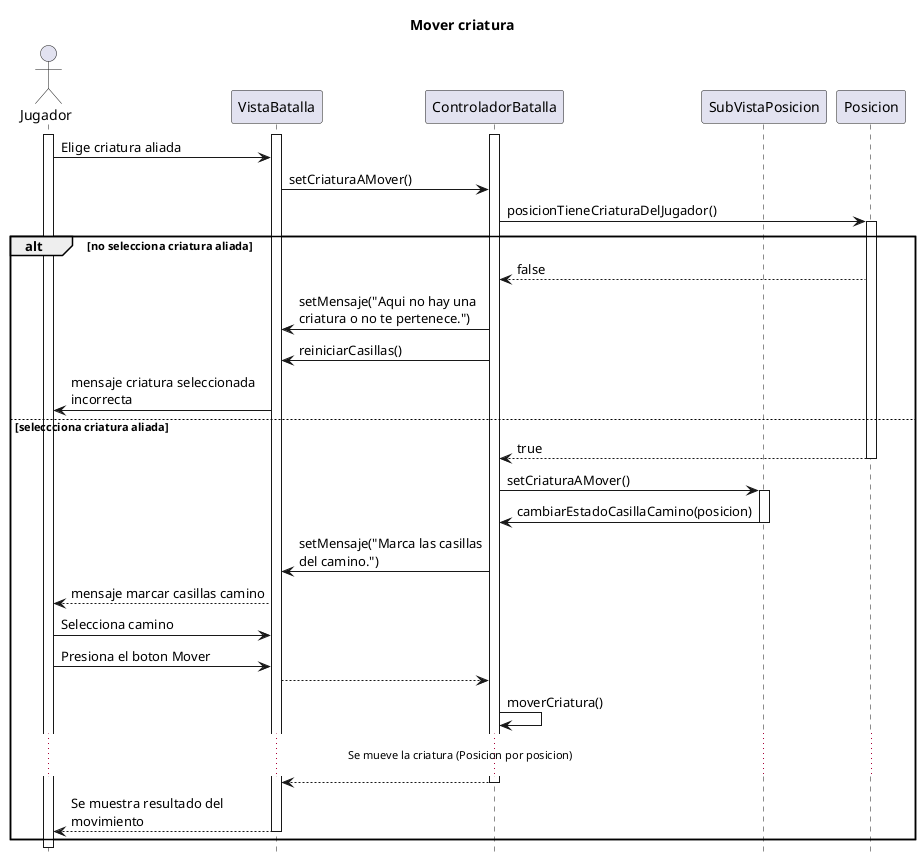 @startuml
hide footbox
title Mover criatura

actor Jugador as j

participant VistaBatalla as visBat
participant ControladorBatalla as contBat
participant SubVistaPosicion as subVisPos
participant Posicion as p

activate contBat 
activate visBat

activate j
j -> visBat : Elige criatura aliada

visBat -> contBat : setCriaturaAMover()



contBat-> p: posicionTieneCriaturaDelJugador()
activate p

alt no selecciona criatura aliada
p--> contBat: false
contBat-> visBat:setMensaje("Aqui no hay una\ncriatura o no te pertenece.")
contBat-> visBat:reiniciarCasillas()
visBat-> j : mensaje criatura seleccionada\nincorrecta
 

else seleccciona criatura aliada
p--> contBat:true
deactivate p
contBat -> subVisPos : setCriaturaAMover()
activate subVisPos


subVisPos -> contBat :cambiarEstadoCasillaCamino(posicion)
deactivate subVisPos

contBat -> visBat:setMensaje("Marca las casillas\ndel camino.")
visBat--> j: mensaje marcar casillas camino

j -> visBat : Selecciona camino
j -> visBat : Presiona el boton Mover

visBat --> contBat
contBat -> contBat : moverCriatura()

... Se mueve la criatura (Posicion por posicion) ...

contBat --> visBat
deactivate contBat

visBat --> j : Se muestra resultado del\nmovimiento
deactivate visBat

end

@enduml
